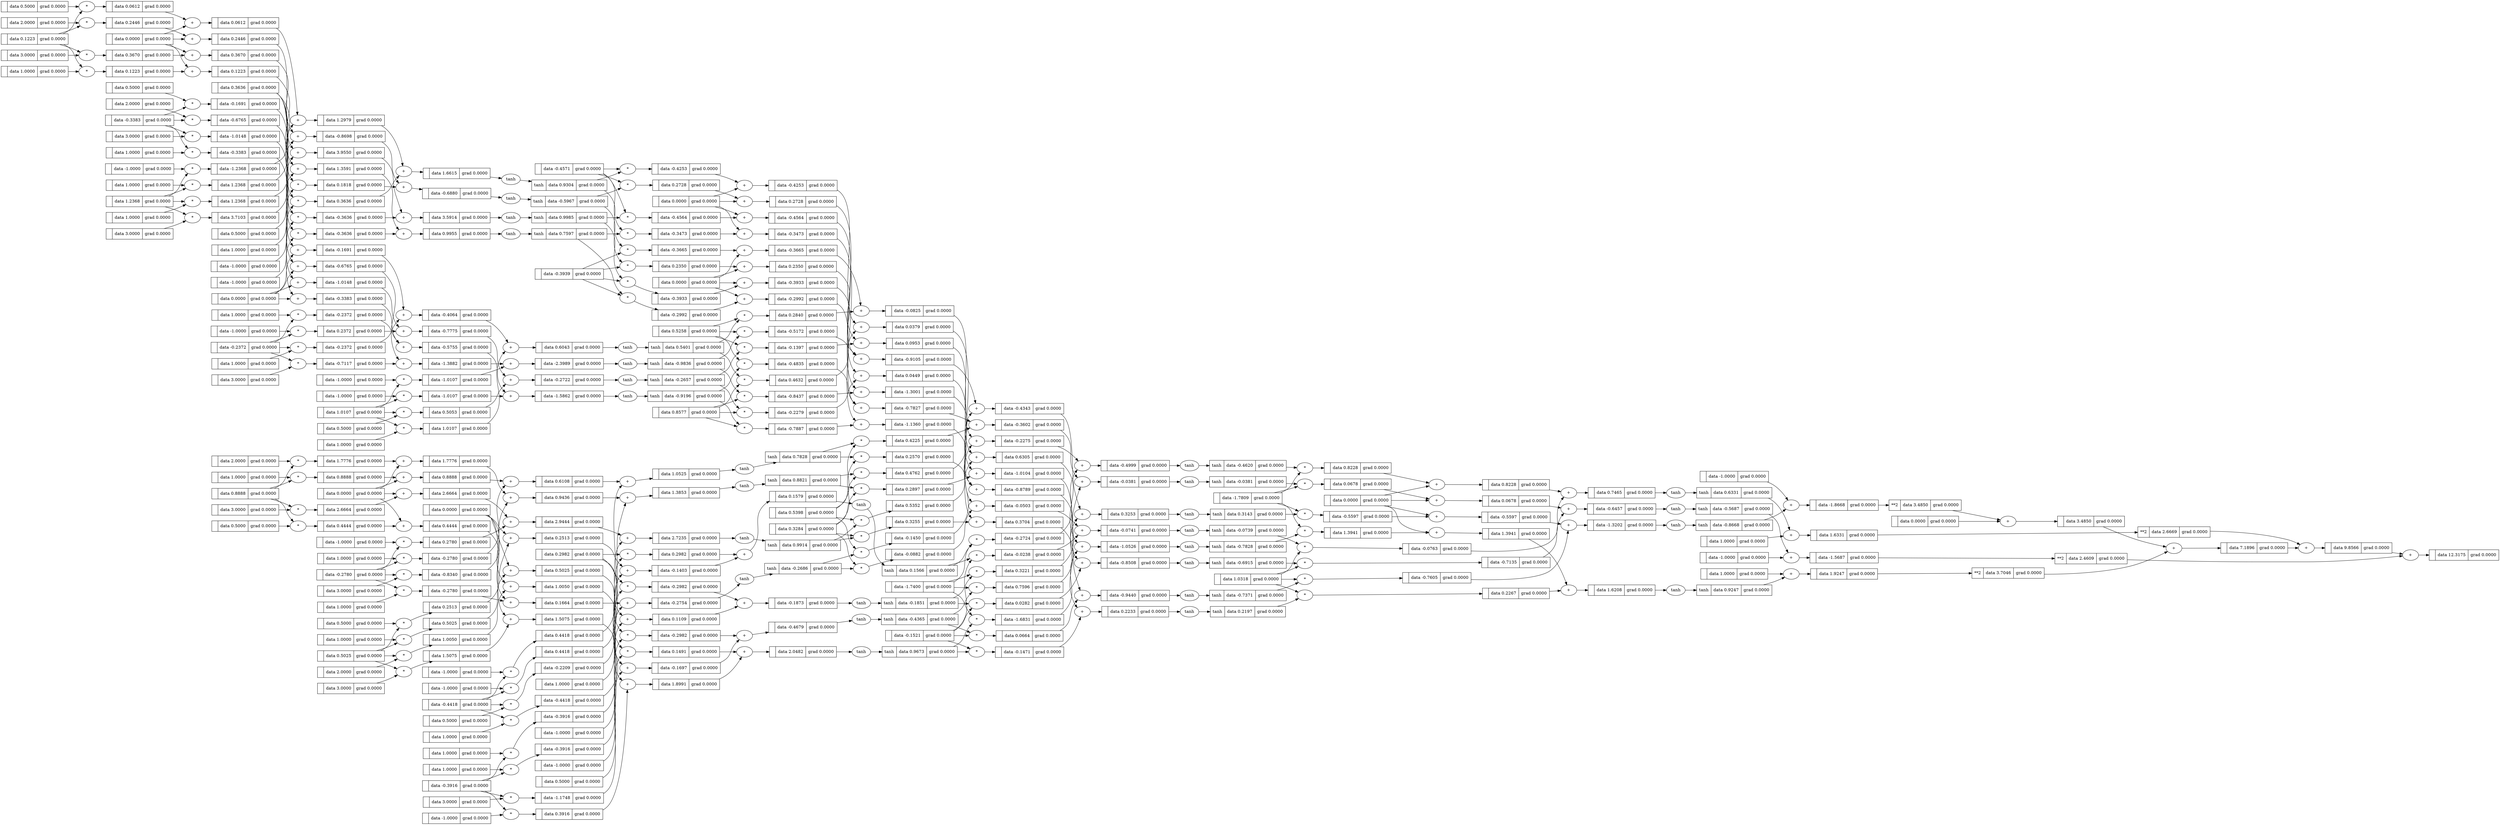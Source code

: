 digraph {
	graph [rankdir=LR]
	1348666007584 [label="{  | data -0.1397 | grad 0.0000 }" shape=record]
	"1348666007584*" [label="*"]
	"1348666007584*" -> 1348666007584
	1348665925664 [label="{  | data 1.0000 | grad 0.0000 }" shape=record]
	1348666032192 [label="{ tanh | data -0.5687 | grad 0.0000 }" shape=record]
	"1348666032192tanh" [label=tanh]
	"1348666032192tanh" -> 1348666032192
	1348665925712 [label="{  | data -0.2372 | grad 0.0000 }" shape=record]
	"1348665925712*" [label="*"]
	"1348665925712*" -> 1348665925712
	1348665917552 [label="{ tanh | data -0.2686 | grad 0.0000 }" shape=record]
	"1348665917552tanh" [label=tanh]
	"1348665917552tanh" -> 1348665917552
	1348665999520 [label="{  | data -1.0104 | grad 0.0000 }" shape=record]
	"1348665999520+" [label="+"]
	"1348665999520+" -> 1348665999520
	1348664680624 [label="{  | data -0.6765 | grad 0.0000 }" shape=record]
	"1348664680624+" [label="+"]
	"1348664680624+" -> 1348664680624
	1348666032288 [label="{  | data -1.0000 | grad 0.0000 }" shape=record]
	1348666032336 [label="{  | data -1.8668 | grad 0.0000 }" shape=record]
	"1348666032336+" [label="+"]
	"1348666032336+" -> 1348666032336
	1348666007776 [label="{  | data 0.0953 | grad 0.0000 }" shape=record]
	"1348666007776+" [label="+"]
	"1348666007776+" -> 1348666007776
	1348665925904 [label="{  | data -0.5755 | grad 0.0000 }" shape=record]
	"1348665925904+" [label="+"]
	"1348665925904+" -> 1348665925904
	1348664107328 [label="{  | data 0.0000 | grad 0.0000 }" shape=record]
	1348665999712 [label="{  | data 0.0664 | grad 0.0000 }" shape=record]
	"1348665999712*" [label="*"]
	"1348665999712*" -> 1348665999712
	1348666032528 [label="{ **2 | data 3.4850 | grad 0.0000 }" shape=record]
	1348664107424 [label="{  | data 0.5025 | grad 0.0000 }" shape=record]
	1348666007968 [label="{  | data 0.5352 | grad 0.0000 }" shape=record]
	"1348666007968*" [label="*"]
	"1348666007968*" -> 1348666007968
	1348665917888 [label="{  | data 0.2513 | grad 0.0000 }" shape=record]
	"1348665917888*" [label="*"]
	"1348665917888*" -> 1348665917888
	1348664680912 [label="{  | data 2.0000 | grad 0.0000 }" shape=record]
	1348664107472 [label="{  | data -0.3916 | grad 0.0000 }" shape=record]
	1348665917840 [label="{  | data 0.5000 | grad 0.0000 }" shape=record]
	1348665926144 [label="{  | data -1.0107 | grad 0.0000 }" shape=record]
	"1348665926144*" [label="*"]
	"1348665926144*" -> 1348665926144
	1348665926096 [label="{  | data -1.0000 | grad 0.0000 }" shape=record]
	1348665999904 [label="{  | data -0.9440 | grad 0.0000 }" shape=record]
	"1348665999904+" [label="+"]
	"1348665999904+" -> 1348665999904
	1348664107568 [label="{  | data 1.2368 | grad 0.0000 }" shape=record]
	1348666032720 [label="{  | data 0.0000 | grad 0.0000 }" shape=record]
	1348666008160 [label="{  | data 0.6305 | grad 0.0000 }" shape=record]
	"1348666008160+" [label="+"]
	"1348666008160+" -> 1348666008160
	1348666032768 [label="{  | data 3.4850 | grad 0.0000 }" shape=record]
	"1348666032768+" [label="+"]
	"1348666032768+" -> 1348666032768
	1348664681104 [label="{  | data 0.2446 | grad 0.0000 }" shape=record]
	"1348664681104*" [label="*"]
	"1348664681104*" -> 1348664681104
	1348666000000 [label="{ tanh | data -0.7371 | grad 0.0000 }" shape=record]
	"1348666000000tanh" [label=tanh]
	"1348666000000tanh" -> 1348666000000
	1348665918080 [label="{  | data 0.2513 | grad 0.0000 }" shape=record]
	"1348665918080+" [label="+"]
	"1348665918080+" -> 1348665918080
	1348665926336 [label="{  | data -1.5862 | grad 0.0000 }" shape=record]
	"1348665926336+" [label="+"]
	"1348665926336+" -> 1348665926336
	1348666008352 [label="{  | data -1.6831 | grad 0.0000 }" shape=record]
	"1348666008352*" [label="*"]
	"1348666008352*" -> 1348666008352
	1348665926432 [label="{ tanh | data -0.9196 | grad 0.0000 }" shape=record]
	"1348665926432tanh" [label=tanh]
	"1348665926432tanh" -> 1348665926432
	1348666032960 [label="{  | data 1.0000 | grad 0.0000 }" shape=record]
	1348665918272 [label="{  | data 1.0000 | grad 0.0000 }" shape=record]
	1348666033008 [label="{  | data 1.9247 | grad 0.0000 }" shape=record]
	"1348666033008+" [label="+"]
	"1348666033008+" -> 1348666033008
	1348665918320 [label="{  | data -0.3916 | grad 0.0000 }" shape=record]
	"1348665918320*" [label="*"]
	"1348665918320*" -> 1348665918320
	1348666000288 [label="{  | data -0.5597 | grad 0.0000 }" shape=record]
	"1348666000288*" [label="*"]
	"1348666000288*" -> 1348666000288
	1348666008544 [label="{  | data -1.0526 | grad 0.0000 }" shape=record]
	"1348666008544+" [label="+"]
	"1348666008544+" -> 1348666008544
	1348666033200 [label="{ **2 | data 3.7046 | grad 0.0000 }" shape=record]
	1348664108096 [label="{  | data 0.2982 | grad 0.0000 }" shape=record]
	1348666008640 [label="{ tanh | data -0.7828 | grad 0.0000 }" shape=record]
	"1348666008640tanh" [label=tanh]
	"1348666008640tanh" -> 1348666008640
	1348666000480 [label="{  | data -0.5597 | grad 0.0000 }" shape=record]
	"1348666000480+" [label="+"]
	"1348666000480+" -> 1348666000480
	1348665918512 [label="{  | data -0.1403 | grad 0.0000 }" shape=record]
	"1348665918512+" [label="+"]
	"1348665918512+" -> 1348665918512
	1348665926768 [label="{  | data 0.8888 | grad 0.0000 }" shape=record]
	"1348665926768*" [label="*"]
	"1348665926768*" -> 1348665926768
	1348665926720 [label="{  | data 1.0000 | grad 0.0000 }" shape=record]
	1348664108192 [label="{  | data 0.0000 | grad 0.0000 }" shape=record]
	1348666033392 [label="{  | data 7.1896 | grad 0.0000 }" shape=record]
	"1348666033392+" [label="+"]
	"1348666033392+" -> 1348666033392
	1348665918704 [label="{  | data 1.0000 | grad 0.0000 }" shape=record]
	1348666000672 [label="{  | data -0.7605 | grad 0.0000 }" shape=record]
	"1348666000672*" [label="*"]
	"1348666000672*" -> 1348666000672
	1348665918752 [label="{  | data 0.2982 | grad 0.0000 }" shape=record]
	"1348665918752*" [label="*"]
	"1348665918752*" -> 1348665918752
	1348665926960 [label="{  | data 0.8888 | grad 0.0000 }" shape=record]
	"1348665926960+" [label="+"]
	"1348665926960+" -> 1348665926960
	1348666008928 [label="{  | data 0.2728 | grad 0.0000 }" shape=record]
	"1348666008928*" [label="*"]
	"1348666008928*" -> 1348666008928
	1348666033584 [label="{  | data 1.0000 | grad 0.0000 }" shape=record]
	1348664681920 [label="{  | data -0.6765 | grad 0.0000 }" shape=record]
	"1348664681920*" [label="*"]
	"1348664681920*" -> 1348664681920
	1348666000864 [label="{  | data -1.3202 | grad 0.0000 }" shape=record]
	"1348666000864+" [label="+"]
	"1348666000864+" -> 1348666000864
	1348666033632 [label="{  | data 1.6331 | grad 0.0000 }" shape=record]
	"1348666033632+" [label="+"]
	"1348666033632+" -> 1348666033632
	1348665918944 [label="{  | data 0.1579 | grad 0.0000 }" shape=record]
	"1348665918944+" [label="+"]
	"1348665918944+" -> 1348665918944
	1348665927152 [label="{  | data 1.0000 | grad 0.0000 }" shape=record]
	1348666009120 [label="{  | data 0.2728 | grad 0.0000 }" shape=record]
	"1348666009120+" [label="+"]
	"1348666009120+" -> 1348666009120
	1348665933728 [label="{  | data -0.6457 | grad 0.0000 }" shape=record]
	"1348665933728+" [label="+"]
	"1348665933728+" -> 1348665933728
	1348666000960 [label="{ tanh | data -0.8668 | grad 0.0000 }" shape=record]
	"1348666000960tanh" [label=tanh]
	"1348666000960tanh" -> 1348666000960
	1348665919040 [label="{ tanh | data 0.1566 | grad 0.0000 }" shape=record]
	"1348665919040tanh" [label=tanh]
	"1348665919040tanh" -> 1348665919040
	1348665927200 [label="{  | data -0.2780 | grad 0.0000 }" shape=record]
	"1348665927200*" [label="*"]
	"1348665927200*" -> 1348665927200
	1348666033824 [label="{ **2 | data 2.6669 | grad 0.0000 }" shape=record]
	1348664682208 [label="{  | data -1.3882 | grad 0.0000 }" shape=record]
	"1348664682208+" [label="+"]
	"1348664682208+" -> 1348664682208
	1348666009312 [label="{  | data -0.2279 | grad 0.0000 }" shape=record]
	"1348666009312*" [label="*"]
	"1348666009312*" -> 1348666009312
	1348665927392 [label="{  | data 0.6108 | grad 0.0000 }" shape=record]
	"1348665927392+" [label="+"]
	"1348665927392+" -> 1348665927392
	1348664682256 [label="{  | data 2.0000 | grad 0.0000 }" shape=record]
	1348666034016 [label="{  | data 9.8566 | grad 0.0000 }" shape=record]
	"1348666034016+" [label="+"]
	"1348666034016+" -> 1348666034016
	1348666001248 [label="{  | data 3.0000 | grad 0.0000 }" shape=record]
	1348665919328 [label="{  | data -0.3665 | grad 0.0000 }" shape=record]
	"1348665919328*" [label="*"]
	"1348665919328*" -> 1348665919328
	1348666001296 [label="{  | data 0.3670 | grad 0.0000 }" shape=record]
	"1348666001296*" [label="*"]
	"1348666001296*" -> 1348666001296
	1348664682400 [label="{ tanh | data 0.9985 | grad 0.0000 }" shape=record]
	"1348664682400tanh" [label=tanh]
	"1348664682400tanh" -> 1348664682400
	1348666009504 [label="{  | data 0.0449 | grad 0.0000 }" shape=record]
	"1348666009504+" [label="+"]
	"1348666009504+" -> 1348666009504
	1348665927584 [label="{  | data -1.0000 | grad 0.0000 }" shape=record]
	1348665927632 [label="{  | data 0.4418 | grad 0.0000 }" shape=record]
	"1348665927632*" [label="*"]
	"1348665927632*" -> 1348665927632
	1348665919520 [label="{  | data -0.3665 | grad 0.0000 }" shape=record]
	"1348665919520+" [label="+"]
	"1348665919520+" -> 1348665919520
	1348666034208 [label="{  | data -1.0000 | grad 0.0000 }" shape=record]
	1348666001488 [label="{  | data 0.3670 | grad 0.0000 }" shape=record]
	"1348666001488+" [label="+"]
	"1348666001488+" -> 1348666001488
	1348664109152 [label="{  | data -0.3939 | grad 0.0000 }" shape=record]
	1348666009696 [label="{  | data 0.3255 | grad 0.0000 }" shape=record]
	"1348666009696*" [label="*"]
	"1348666009696*" -> 1348666009696
	1348666034256 [label="{  | data -1.5687 | grad 0.0000 }" shape=record]
	"1348666034256+" [label="+"]
	"1348666034256+" -> 1348666034256
	1348664109200 [label="{  | data 0.5258 | grad 0.0000 }" shape=record]
	1348664682640 [label="{  | data -1.0000 | grad 0.0000 }" shape=record]
	1348665927824 [label="{  | data 1.0525 | grad 0.0000 }" shape=record]
	"1348665927824+" [label="+"]
	"1348665927824+" -> 1348665927824
	1348664682688 [label="{  | data -1.0107 | grad 0.0000 }" shape=record]
	"1348664682688*" [label="*"]
	"1348664682688*" -> 1348664682688
	1348664109248 [label="{  | data 0.5398 | grad 0.0000 }" shape=record]
	1348665919712 [label="{  | data 0.2840 | grad 0.0000 }" shape=record]
	"1348665919712*" [label="*"]
	"1348665919712*" -> 1348665919712
	1348665927920 [label="{ tanh | data 0.7828 | grad 0.0000 }" shape=record]
	"1348665927920tanh" [label=tanh]
	"1348665927920tanh" -> 1348665927920
	1348666001680 [label="{  | data -1.0000 | grad 0.0000 }" shape=record]
	1348666009888 [label="{  | data 0.3704 | grad 0.0000 }" shape=record]
	"1348666009888+" [label="+"]
	"1348666009888+" -> 1348666009888
	1348666034448 [label="{ **2 | data 2.4609 | grad 0.0000 }" shape=record]
	1348666001728 [label="{  | data -1.2368 | grad 0.0000 }" shape=record]
	"1348666001728*" [label="*"]
	"1348666001728*" -> 1348666001728
	1348664109392 [label="{  | data -1.7809 | grad 0.0000 }" shape=record]
	1348664682880 [label="{  | data -2.3989 | grad 0.0000 }" shape=record]
	"1348664682880+" [label="+"]
	"1348664682880+" -> 1348664682880
	1348665919904 [label="{  | data -0.0825 | grad 0.0000 }" shape=record]
	"1348665919904+" [label="+"]
	"1348665919904+" -> 1348665919904
	1348664682928 [label="{ tanh | data -0.9836 | grad 0.0000 }" shape=record]
	"1348664682928tanh" [label=tanh]
	"1348664682928tanh" -> 1348664682928
	1348666034640 [label="{  | data 12.3175 | grad 0.0000 }" shape=record]
	"1348666034640+" [label="+"]
	"1348666034640+" -> 1348666034640
	1348666010080 [label="{  | data -0.1471 | grad 0.0000 }" shape=record]
	"1348666010080*" [label="*"]
	"1348666010080*" -> 1348666010080
	1348666001920 [label="{  | data -0.8698 | grad 0.0000 }" shape=record]
	"1348666001920+" [label="+"]
	"1348666001920+" -> 1348666001920
	1348665928208 [label="{  | data 1.0000 | grad 0.0000 }" shape=record]
	1348665928256 [label="{  | data 0.5025 | grad 0.0000 }" shape=record]
	"1348665928256*" [label="*"]
	"1348665928256*" -> 1348665928256
	1348665920096 [label="{  | data -0.1450 | grad 0.0000 }" shape=record]
	"1348665920096*" [label="*"]
	"1348665920096*" -> 1348665920096
	1348664109728 [label="{  | data -1.7400 | grad 0.0000 }" shape=record]
	1348666010272 [label="{  | data 0.2233 | grad 0.0000 }" shape=record]
	"1348666010272+" [label="+"]
	"1348666010272+" -> 1348666010272
	1348666002112 [label="{  | data 0.5000 | grad 0.0000 }" shape=record]
	1348664683216 [label="{  | data 2.0000 | grad 0.0000 }" shape=record]
	1348666002160 [label="{  | data 0.1818 | grad 0.0000 }" shape=record]
	"1348666002160*" [label="*"]
	"1348666002160*" -> 1348666002160
	1348664109824 [label="{  | data 0.0000 | grad 0.0000 }" shape=record]
	1348664683264 [label="{  | data 1.7776 | grad 0.0000 }" shape=record]
	"1348664683264*" [label="*"]
	"1348664683264*" -> 1348664683264
	1348666010368 [label="{ tanh | data 0.2197 | grad 0.0000 }" shape=record]
	"1348666010368tanh" [label=tanh]
	"1348666010368tanh" -> 1348666010368
	1348665920288 [label="{  | data -0.2275 | grad 0.0000 }" shape=record]
	"1348665920288+" [label="+"]
	"1348665920288+" -> 1348665920288
	1348665928448 [label="{  | data 0.5025 | grad 0.0000 }" shape=record]
	"1348665928448+" [label="+"]
	"1348665928448+" -> 1348665928448
	1348664109968 [label="{  | data -0.4571 | grad 0.0000 }" shape=record]
	1348666002352 [label="{  | data -0.6880 | grad 0.0000 }" shape=record]
	"1348666002352+" [label="+"]
	"1348666002352+" -> 1348666002352
	1348664683456 [label="{  | data 1.7776 | grad 0.0000 }" shape=record]
	"1348664683456+" [label="+"]
	"1348664683456+" -> 1348664683456
	1348665928640 [label="{  | data 1.0000 | grad 0.0000 }" shape=record]
	1348665920480 [label="{  | data -0.2724 | grad 0.0000 }" shape=record]
	"1348665920480*" [label="*"]
	"1348665920480*" -> 1348665920480
	1348665928688 [label="{  | data -0.3916 | grad 0.0000 }" shape=record]
	"1348665928688*" [label="*"]
	"1348665928688*" -> 1348665928688
	1348666002448 [label="{ tanh | data -0.5967 | grad 0.0000 }" shape=record]
	"1348666002448tanh" [label=tanh]
	"1348666002448tanh" -> 1348666002448
	1348666010656 [label="{  | data 1.3941 | grad 0.0000 }" shape=record]
	"1348666010656*" [label="*"]
	"1348666010656*" -> 1348666010656
	1348664683648 [label="{  | data 3.0000 | grad 0.0000 }" shape=record]
	1348665920672 [label="{  | data -0.4999 | grad 0.0000 }" shape=record]
	"1348665920672+" [label="+"]
	"1348665920672+" -> 1348665920672
	1348664683696 [label="{  | data -0.8340 | grad 0.0000 }" shape=record]
	"1348664683696*" [label="*"]
	"1348664683696*" -> 1348664683696
	1348665928880 [label="{  | data 0.1109 | grad 0.0000 }" shape=record]
	"1348665928880+" [label="+"]
	"1348665928880+" -> 1348665928880
	1348666010848 [label="{  | data 1.3941 | grad 0.0000 }" shape=record]
	"1348666010848+" [label="+"]
	"1348666010848+" -> 1348666010848
	1348665920768 [label="{ tanh | data -0.4620 | grad 0.0000 }" shape=record]
	"1348665920768tanh" [label=tanh]
	"1348665920768tanh" -> 1348665920768
	1348666002736 [label="{  | data 3.0000 | grad 0.0000 }" shape=record]
	1348666002784 [label="{  | data -1.0148 | grad 0.0000 }" shape=record]
	"1348666002784*" [label="*"]
	"1348666002784*" -> 1348666002784
	1348664683888 [label="{  | data 0.9436 | grad 0.0000 }" shape=record]
	"1348664683888+" [label="+"]
	"1348664683888+" -> 1348664683888
	1348665929072 [label="{  | data -1.0000 | grad 0.0000 }" shape=record]
	1348666011040 [label="{  | data 0.2267 | grad 0.0000 }" shape=record]
	"1348666011040*" [label="*"]
	"1348666011040*" -> 1348666011040
	1348665929120 [label="{  | data -0.2982 | grad 0.0000 }" shape=record]
	"1348665929120*" [label="*"]
	"1348665929120*" -> 1348665929120
	1348664110544 [label="{  | data 0.3636 | grad 0.0000 }" shape=record]
	1348666002976 [label="{  | data -1.0148 | grad 0.0000 }" shape=record]
	"1348666002976+" [label="+"]
	"1348666002976+" -> 1348666002976
	1348664684080 [label="{  | data -1.0000 | grad 0.0000 }" shape=record]
	1348665921056 [label="{  | data -0.4253 | grad 0.0000 }" shape=record]
	"1348665921056*" [label="*"]
	"1348665921056*" -> 1348665921056
	1348664684128 [label="{  | data 0.4418 | grad 0.0000 }" shape=record]
	"1348664684128*" [label="*"]
	"1348664684128*" -> 1348664684128
	1348666011232 [label="{  | data 1.6208 | grad 0.0000 }" shape=record]
	"1348666011232+" [label="+"]
	"1348666011232+" -> 1348666011232
	1348665929312 [label="{  | data -0.1873 | grad 0.0000 }" shape=record]
	"1348665929312+" [label="+"]
	"1348665929312+" -> 1348665929312
	1348664110736 [label="{  | data 0.0000 | grad 0.0000 }" shape=record]
	1348666011328 [label="{ tanh | data 0.9247 | grad 0.0000 }" shape=record]
	"1348666011328tanh" [label=tanh]
	"1348666011328tanh" -> 1348666011328
	1348665929408 [label="{ tanh | data -0.1851 | grad 0.0000 }" shape=record]
	"1348665929408tanh" [label=tanh]
	"1348665929408tanh" -> 1348665929408
	1348666003168 [label="{  | data -1.0000 | grad 0.0000 }" shape=record]
	1348665921248 [label="{  | data -0.4253 | grad 0.0000 }" shape=record]
	"1348665921248+" [label="+"]
	"1348665921248+" -> 1348665921248
	1348666003216 [label="{  | data 0.2372 | grad 0.0000 }" shape=record]
	"1348666003216*" [label="*"]
	"1348666003216*" -> 1348666003216
	1348664684320 [label="{  | data 1.3853 | grad 0.0000 }" shape=record]
	"1348664684320+" [label="+"]
	"1348664684320+" -> 1348664684320
	1348664684368 [label="{ tanh | data 0.8821 | grad 0.0000 }" shape=record]
	"1348664684368tanh" [label=tanh]
	"1348664684368tanh" -> 1348664684368
	1348665921440 [label="{  | data 0.4632 | grad 0.0000 }" shape=record]
	"1348665921440*" [label="*"]
	"1348665921440*" -> 1348665921440
	1348666003408 [label="{  | data -0.7775 | grad 0.0000 }" shape=record]
	"1348666003408+" [label="+"]
	"1348666003408+" -> 1348666003408
	1348664111072 [label="{  | data 1.0318 | grad 0.0000 }" shape=record]
	1348666011616 [label="{  | data 0.5000 | grad 0.0000 }" shape=record]
	1348665929696 [label="{  | data -0.2992 | grad 0.0000 }" shape=record]
	"1348665929696*" [label="*"]
	"1348665929696*" -> 1348665929696
	1348666011664 [label="{  | data 0.0612 | grad 0.0000 }" shape=record]
	"1348666011664*" [label="*"]
	"1348666011664*" -> 1348666011664
	1348665921632 [label="{  | data 0.0379 | grad 0.0000 }" shape=record]
	"1348665921632+" [label="+"]
	"1348665921632+" -> 1348665921632
	1348664684656 [label="{  | data 2.0000 | grad 0.0000 }" shape=record]
	1348666003600 [label="{  | data 0.5000 | grad 0.0000 }" shape=record]
	1348664684704 [label="{  | data 1.0050 | grad 0.0000 }" shape=record]
	"1348664684704*" [label="*"]
	"1348664684704*" -> 1348664684704
	1348665929888 [label="{  | data -0.2992 | grad 0.0000 }" shape=record]
	"1348665929888+" [label="+"]
	"1348665929888+" -> 1348665929888
	1348666003648 [label="{  | data 0.5053 | grad 0.0000 }" shape=record]
	"1348666003648*" [label="*"]
	"1348666003648*" -> 1348666003648
	1348666011856 [label="{  | data 0.0612 | grad 0.0000 }" shape=record]
	"1348666011856+" [label="+"]
	"1348666011856+" -> 1348666011856
	1348665921824 [label="{  | data -0.0882 | grad 0.0000 }" shape=record]
	"1348665921824*" [label="*"]
	"1348665921824*" -> 1348665921824
	1348664684896 [label="{  | data 1.0050 | grad 0.0000 }" shape=record]
	"1348664684896+" [label="+"]
	"1348664684896+" -> 1348664684896
	1348665930080 [label="{  | data -0.4835 | grad 0.0000 }" shape=record]
	"1348665930080*" [label="*"]
	"1348665930080*" -> 1348665930080
	1348666003840 [label="{  | data -0.2722 | grad 0.0000 }" shape=record]
	"1348666003840+" [label="+"]
	"1348666003840+" -> 1348666003840
	1348666012048 [label="{  | data 1.0000 | grad 0.0000 }" shape=record]
	1348666012096 [label="{  | data 1.2368 | grad 0.0000 }" shape=record]
	"1348666012096*" [label="*"]
	"1348666012096*" -> 1348666012096
	1348666003936 [label="{ tanh | data -0.2657 | grad 0.0000 }" shape=record]
	"1348666003936tanh" [label=tanh]
	"1348666003936tanh" -> 1348666003936
	1348665922016 [label="{  | data -0.0503 | grad 0.0000 }" shape=record]
	"1348665922016+" [label="+"]
	"1348665922016+" -> 1348665922016
	1348664685088 [label="{  | data 3.0000 | grad 0.0000 }" shape=record]
	1348665930272 [label="{  | data -0.7827 | grad 0.0000 }" shape=record]
	"1348665930272+" [label="+"]
	"1348665930272+" -> 1348665930272
	1348664685136 [label="{  | data -1.1748 | grad 0.0000 }" shape=record]
	"1348664685136*" [label="*"]
	"1348664685136*" -> 1348664685136
	1348666012288 [label="{  | data 1.2979 | grad 0.0000 }" shape=record]
	"1348666012288+" [label="+"]
	"1348666012288+" -> 1348666012288
	1348665922208 [label="{  | data -0.0238 | grad 0.0000 }" shape=record]
	"1348665922208*" [label="*"]
	"1348665922208*" -> 1348665922208
	1348665930464 [label="{  | data 0.4225 | grad 0.0000 }" shape=record]
	"1348665930464*" [label="*"]
	"1348665930464*" -> 1348665930464
	1348666004224 [label="{  | data 3.0000 | grad 0.0000 }" shape=record]
	1348664685328 [label="{  | data -0.1697 | grad 0.0000 }" shape=record]
	"1348664685328+" [label="+"]
	"1348664685328+" -> 1348664685328
	1348666004272 [label="{  | data 2.6664 | grad 0.0000 }" shape=record]
	"1348666004272*" [label="*"]
	"1348666004272*" -> 1348666004272
	1348666012480 [label="{  | data 1.0000 | grad 0.0000 }" shape=record]
	1348665922400 [label="{  | data -0.0741 | grad 0.0000 }" shape=record]
	"1348665922400+" [label="+"]
	"1348665922400+" -> 1348665922400
	1348666012528 [label="{  | data 0.3636 | grad 0.0000 }" shape=record]
	"1348666012528*" [label="*"]
	"1348666012528*" -> 1348666012528
	1348665930656 [label="{  | data -0.3602 | grad 0.0000 }" shape=record]
	"1348665930656+" [label="+"]
	"1348665930656+" -> 1348665930656
	1348665922496 [label="{ tanh | data -0.0739 | grad 0.0000 }" shape=record]
	"1348665922496tanh" [label=tanh]
	"1348665922496tanh" -> 1348665922496
	1348664685520 [label="{  | data -1.0000 | grad 0.0000 }" shape=record]
	1348666004464 [label="{  | data 2.6664 | grad 0.0000 }" shape=record]
	"1348666004464+" [label="+"]
	"1348666004464+" -> 1348666004464
	1348664685568 [label="{  | data -0.2982 | grad 0.0000 }" shape=record]
	"1348664685568*" [label="*"]
	"1348664685568*" -> 1348664685568
	1348666012720 [label="{  | data 1.6615 | grad 0.0000 }" shape=record]
	"1348666012720+" [label="+"]
	"1348666012720+" -> 1348666012720
	1348665930848 [label="{  | data 0.3221 | grad 0.0000 }" shape=record]
	"1348665930848*" [label="*"]
	"1348665930848*" -> 1348665930848
	1348666012816 [label="{ tanh | data 0.9304 | grad 0.0000 }" shape=record]
	"1348666012816tanh" [label=tanh]
	"1348666012816tanh" -> 1348666012816
	1348666004656 [label="{  | data -1.0000 | grad 0.0000 }" shape=record]
	1348664685760 [label="{  | data -0.4679 | grad 0.0000 }" shape=record]
	"1348664685760+" [label="+"]
	"1348664685760+" -> 1348664685760
	1348666004704 [label="{  | data 0.2780 | grad 0.0000 }" shape=record]
	"1348666004704*" [label="*"]
	"1348666004704*" -> 1348666004704
	1348664685808 [label="{ tanh | data -0.4365 | grad 0.0000 }" shape=record]
	"1348664685808tanh" [label=tanh]
	"1348664685808tanh" -> 1348664685808
	1348664112368 [label="{  | data 0.3284 | grad 0.0000 }" shape=record]
	1348665922784 [label="{  | data 0.8228 | grad 0.0000 }" shape=record]
	"1348665922784*" [label="*"]
	"1348665922784*" -> 1348665922784
	1348664112416 [label="{  | data 0.0000 | grad 0.0000 }" shape=record]
	1348665931040 [label="{  | data -0.0381 | grad 0.0000 }" shape=record]
	"1348665931040+" [label="+"]
	"1348665931040+" -> 1348665931040
	1348664112464 [label="{  | data 0.8577 | grad 0.0000 }" shape=record]
	1348664112512 [label="{  | data -0.1521 | grad 0.0000 }" shape=record]
	1348665931136 [label="{ tanh | data -0.0381 | grad 0.0000 }" shape=record]
	"1348665931136tanh" [label=tanh]
	"1348665931136tanh" -> 1348665931136
	1348666004896 [label="{  | data 2.9444 | grad 0.0000 }" shape=record]
	"1348666004896+" [label="+"]
	"1348666004896+" -> 1348666004896
	1348665922976 [label="{  | data 0.8228 | grad 0.0000 }" shape=record]
	"1348665922976+" [label="+"]
	"1348665922976+" -> 1348665922976
	1348666013104 [label="{  | data 0.5000 | grad 0.0000 }" shape=record]
	1348666013152 [label="{  | data -0.1691 | grad 0.0000 }" shape=record]
	"1348666013152*" [label="*"]
	"1348666013152*" -> 1348666013152
	1348664686096 [label="{  | data -0.3933 | grad 0.0000 }" shape=record]
	"1348664686096*" [label="*"]
	"1348664686096*" -> 1348664686096
	1348666005088 [label="{  | data 0.5000 | grad 0.0000 }" shape=record]
	1348665923168 [label="{  | data -0.0763 | grad 0.0000 }" shape=record]
	"1348665923168*" [label="*"]
	"1348665923168*" -> 1348665923168
	1348666005136 [label="{  | data -0.2209 | grad 0.0000 }" shape=record]
	"1348666005136*" [label="*"]
	"1348666005136*" -> 1348666005136
	1348666013344 [label="{  | data -0.1691 | grad 0.0000 }" shape=record]
	"1348666013344+" [label="+"]
	"1348666013344+" -> 1348666013344
	1348665931424 [label="{  | data -0.3473 | grad 0.0000 }" shape=record]
	"1348665931424*" [label="*"]
	"1348665931424*" -> 1348665931424
	1348664686288 [label="{  | data -0.3933 | grad 0.0000 }" shape=record]
	"1348664686288+" [label="+"]
	"1348664686288+" -> 1348664686288
	1348664112848 [label="{  | data -0.2780 | grad 0.0000 }" shape=record]
	1348664112896 [label="{  | data 0.8888 | grad 0.0000 }" shape=record]
	1348665923360 [label="{  | data 0.7465 | grad 0.0000 }" shape=record]
	"1348665923360+" [label="+"]
	"1348665923360+" -> 1348665923360
	1348666005328 [label="{  | data 2.7235 | grad 0.0000 }" shape=record]
	"1348666005328+" [label="+"]
	"1348666005328+" -> 1348666005328
	1348664112992 [label="{  | data 0.0000 | grad 0.0000 }" shape=record]
	1348666013536 [label="{  | data 1.0000 | grad 0.0000 }" shape=record]
	1348665923456 [label="{ tanh | data 0.6331 | grad 0.0000 }" shape=record]
	"1348665923456tanh" [label=tanh]
	"1348665923456tanh" -> 1348665923456
	1348664686480 [label="{  | data -0.5172 | grad 0.0000 }" shape=record]
	"1348664686480*" [label="*"]
	"1348664686480*" -> 1348664686480
	1348666013584 [label="{  | data -0.2372 | grad 0.0000 }" shape=record]
	"1348666013584*" [label="*"]
	"1348666013584*" -> 1348666013584
	1348666005424 [label="{ tanh | data 0.9914 | grad 0.0000 }" shape=record]
	"1348666005424tanh" [label=tanh]
	"1348666005424tanh" -> 1348666005424
	1348665931616 [label="{  | data -0.3473 | grad 0.0000 }" shape=record]
	"1348665931616+" [label="+"]
	"1348665931616+" -> 1348665931616
	1348664113136 [label="{  | data -0.3383 | grad 0.0000 }" shape=record]
	1348664113184 [label="{  | data 0.0000 | grad 0.0000 }" shape=record]
	1348665931808 [label="{  | data -0.7887 | grad 0.0000 }" shape=record]
	"1348665931808*" [label="*"]
	"1348665931808*" -> 1348665931808
	1348664686672 [label="{  | data -0.9105 | grad 0.0000 }" shape=record]
	"1348664686672+" [label="+"]
	"1348664686672+" -> 1348664686672
	1348664113232 [label="{  | data 1.0107 | grad 0.0000 }" shape=record]
	1348666013776 [label="{  | data -0.4064 | grad 0.0000 }" shape=record]
	"1348666013776+" [label="+"]
	"1348666013776+" -> 1348666013776
	1348665923744 [label="{  | data 1.0000 | grad 0.0000 }" shape=record]
	1348664113328 [label="{  | data -0.2372 | grad 0.0000 }" shape=record]
	1348666005712 [label="{  | data 3.0000 | grad 0.0000 }" shape=record]
	1348665923792 [label="{  | data 0.1223 | grad 0.0000 }" shape=record]
	"1348665923792*" [label="*"]
	"1348665923792*" -> 1348665923792
	1348665932000 [label="{  | data -1.1360 | grad 0.0000 }" shape=record]
	"1348665932000+" [label="+"]
	"1348665932000+" -> 1348665932000
	1348666005760 [label="{  | data 1.5075 | grad 0.0000 }" shape=record]
	"1348666005760*" [label="*"]
	"1348666005760*" -> 1348666005760
	1348664686864 [label="{  | data 0.4762 | grad 0.0000 }" shape=record]
	"1348664686864*" [label="*"]
	"1348664686864*" -> 1348664686864
	1348666013968 [label="{  | data 1.0000 | grad 0.0000 }" shape=record]
	1348666014016 [label="{  | data 1.0107 | grad 0.0000 }" shape=record]
	"1348666014016*" [label="*"]
	"1348666014016*" -> 1348666014016
	1348664678800 [label="{  | data 3.5914 | grad 0.0000 }" shape=record]
	"1348664678800+" [label="+"]
	"1348664678800+" -> 1348664678800
	1348665923984 [label="{  | data 0.1223 | grad 0.0000 }" shape=record]
	"1348665923984+" [label="+"]
	"1348665923984+" -> 1348665923984
	1348665932192 [label="{  | data 0.2570 | grad 0.0000 }" shape=record]
	"1348665932192*" [label="*"]
	"1348665932192*" -> 1348665932192
	1348666005952 [label="{  | data 1.5075 | grad 0.0000 }" shape=record]
	"1348666005952+" [label="+"]
	"1348666005952+" -> 1348666005952
	1348664687056 [label="{  | data -0.4343 | grad 0.0000 }" shape=record]
	"1348664687056+" [label="+"]
	"1348664687056+" -> 1348664687056
	1348666014208 [label="{  | data 0.6043 | grad 0.0000 }" shape=record]
	"1348666014208+" [label="+"]
	"1348666014208+" -> 1348666014208
	1348665924176 [label="{  | data 1.0000 | grad 0.0000 }" shape=record]
	1348666014304 [label="{ tanh | data 0.5401 | grad 0.0000 }" shape=record]
	"1348666014304tanh" [label=tanh]
	"1348666014304tanh" -> 1348666014304
	1348665932384 [label="{  | data -0.8789 | grad 0.0000 }" shape=record]
	"1348665932384+" [label="+"]
	"1348665932384+" -> 1348665932384
	1348664679040 [label="{  | data -0.3636 | grad 0.0000 }" shape=record]
	"1348664679040*" [label="*"]
	"1348664679040*" -> 1348664679040
	1348664113808 [label="{  | data 0.1223 | grad 0.0000 }" shape=record]
	1348664687248 [label="{  | data 0.7596 | grad 0.0000 }" shape=record]
	"1348664687248*" [label="*"]
	"1348664687248*" -> 1348664687248
	1348664679088 [label="{  | data -1.0000 | grad 0.0000 }" shape=record]
	1348666006192 [label="{  | data 0.3916 | grad 0.0000 }" shape=record]
	"1348666006192*" [label="*"]
	"1348666006192*" -> 1348666006192
	1348666006144 [label="{  | data -1.0000 | grad 0.0000 }" shape=record]
	1348665924224 [label="{  | data 1.2368 | grad 0.0000 }" shape=record]
	"1348665924224*" [label="*"]
	"1348665924224*" -> 1348665924224
	1348665932576 [label="{  | data 0.0282 | grad 0.0000 }" shape=record]
	"1348665932576*" [label="*"]
	"1348665932576*" -> 1348665932576
	1348665924416 [label="{  | data 1.3591 | grad 0.0000 }" shape=record]
	"1348665924416+" [label="+"]
	"1348665924416+" -> 1348665924416
	1348664687440 [label="{  | data 0.3253 | grad 0.0000 }" shape=record]
	"1348664687440+" [label="+"]
	"1348664687440+" -> 1348664687440
	1348666006384 [label="{  | data 1.8991 | grad 0.0000 }" shape=record]
	"1348666006384+" [label="+"]
	"1348666006384+" -> 1348666006384
	1348664687488 [label="{ tanh | data 0.3143 | grad 0.0000 }" shape=record]
	"1348664687488tanh" [label=tanh]
	"1348664687488tanh" -> 1348664687488
	1348666014592 [label="{  | data 0.5000 | grad 0.0000 }" shape=record]
	1348666014640 [label="{  | data 0.4444 | grad 0.0000 }" shape=record]
	"1348666014640*" [label="*"]
	"1348666014640*" -> 1348666014640
	1348665932768 [label="{  | data -0.8508 | grad 0.0000 }" shape=record]
	"1348665932768+" [label="+"]
	"1348665932768+" -> 1348665932768
	1348665924608 [label="{  | data -1.0000 | grad 0.0000 }" shape=record]
	1348666006576 [label="{  | data 0.5000 | grad 0.0000 }" shape=record]
	1348665924656 [label="{  | data -0.3636 | grad 0.0000 }" shape=record]
	"1348665924656*" [label="*"]
	"1348665924656*" -> 1348665924656
	1348665932864 [label="{ tanh | data -0.6915 | grad 0.0000 }" shape=record]
	"1348665932864tanh" [label=tanh]
	"1348665932864tanh" -> 1348665932864
	1348666006624 [label="{  | data 0.1491 | grad 0.0000 }" shape=record]
	"1348666006624*" [label="*"]
	"1348666006624*" -> 1348666006624
	1348666014832 [label="{  | data 0.4444 | grad 0.0000 }" shape=record]
	"1348666014832+" [label="+"]
	"1348666014832+" -> 1348666014832
	1348664679568 [label="{  | data -0.7117 | grad 0.0000 }" shape=record]
	"1348664679568*" [label="*"]
	"1348664679568*" -> 1348664679568
	1348664687776 [label="{  | data -0.4564 | grad 0.0000 }" shape=record]
	"1348664687776*" [label="*"]
	"1348664687776*" -> 1348664687776
	1348665924848 [label="{  | data 0.9955 | grad 0.0000 }" shape=record]
	"1348665924848+" [label="+"]
	"1348665924848+" -> 1348665924848
	1348666006816 [label="{  | data 2.0482 | grad 0.0000 }" shape=record]
	"1348666006816+" [label="+"]
	"1348666006816+" -> 1348666006816
	1348666015024 [label="{  | data 1.0000 | grad 0.0000 }" shape=record]
	1348665924944 [label="{ tanh | data 0.7597 | grad 0.0000 }" shape=record]
	"1348665924944tanh" [label=tanh]
	"1348665924944tanh" -> 1348665924944
	1348664687968 [label="{  | data -0.4564 | grad 0.0000 }" shape=record]
	"1348664687968+" [label="+"]
	"1348664687968+" -> 1348664687968
	1348666015072 [label="{  | data -0.2780 | grad 0.0000 }" shape=record]
	"1348666015072*" [label="*"]
	"1348666015072*" -> 1348666015072
	1348664679808 [label="{  | data 3.9550 | grad 0.0000 }" shape=record]
	"1348664679808+" [label="+"]
	"1348664679808+" -> 1348664679808
	1348666006912 [label="{ tanh | data 0.9673 | grad 0.0000 }" shape=record]
	"1348666006912tanh" [label=tanh]
	"1348666006912tanh" -> 1348666006912
	1348665933152 [label="{  | data 0.0678 | grad 0.0000 }" shape=record]
	"1348665933152*" [label="*"]
	"1348665933152*" -> 1348665933152
	1348664688160 [label="{  | data -0.8437 | grad 0.0000 }" shape=record]
	"1348664688160*" [label="*"]
	"1348664688160*" -> 1348664688160
	1348666015264 [label="{  | data 0.1664 | grad 0.0000 }" shape=record]
	"1348666015264+" [label="+"]
	"1348666015264+" -> 1348666015264
	1348664680000 [label="{  | data 3.7103 | grad 0.0000 }" shape=record]
	"1348664680000*" [label="*"]
	"1348664680000*" -> 1348664680000
	1348665933344 [label="{  | data 0.0678 | grad 0.0000 }" shape=record]
	"1348665933344+" [label="+"]
	"1348665933344+" -> 1348665933344
	1348664680048 [label="{  | data 3.0000 | grad 0.0000 }" shape=record]
	1348664106608 [label="{  | data -0.4418 | grad 0.0000 }" shape=record]
	1348665925232 [label="{  | data 1.0000 | grad 0.0000 }" shape=record]
	1348666007200 [label="{  | data 0.2350 | grad 0.0000 }" shape=record]
	"1348666007200*" [label="*"]
	"1348666007200*" -> 1348666007200
	1348665925280 [label="{  | data -0.3383 | grad 0.0000 }" shape=record]
	"1348665925280*" [label="*"]
	"1348665925280*" -> 1348665925280
	1348664688352 [label="{  | data -1.3001 | grad 0.0000 }" shape=record]
	"1348664688352+" [label="+"]
	"1348664688352+" -> 1348664688352
	1348666015456 [label="{  | data 1.0000 | grad 0.0000 }" shape=record]
	1348665933536 [label="{  | data -0.7135 | grad 0.0000 }" shape=record]
	"1348665933536*" [label="*"]
	"1348665933536*" -> 1348665933536
	1348666015504 [label="{  | data -0.4418 | grad 0.0000 }" shape=record]
	"1348666015504*" [label="*"]
	"1348666015504*" -> 1348666015504
	1348664680240 [label="{  | data 0.2446 | grad 0.0000 }" shape=record]
	"1348664680240+" [label="+"]
	"1348664680240+" -> 1348664680240
	1348666007392 [label="{  | data 0.2350 | grad 0.0000 }" shape=record]
	"1348666007392+" [label="+"]
	"1348666007392+" -> 1348666007392
	1348665925472 [label="{  | data -0.3383 | grad 0.0000 }" shape=record]
	"1348665925472+" [label="+"]
	"1348665925472+" -> 1348665925472
	1348664688544 [label="{  | data 0.2897 | grad 0.0000 }" shape=record]
	"1348664688544*" [label="*"]
	"1348664688544*" -> 1348664688544
	1348664680384 [label="{  | data 3.0000 | grad 0.0000 }" shape=record]
	1348666015696 [label="{  | data -0.2754 | grad 0.0000 }" shape=record]
	"1348666015696+" [label="+"]
	"1348666015696+" -> 1348666015696
	1348664682688 -> "1348664682880+"
	1348664109824 -> "1348665919520+"
	1348665918512 -> "1348665918944+"
	1348664679040 -> "1348664678800+"
	1348664683216 -> "1348664683264*"
	1348666002448 -> "1348666008928*"
	1348665924944 -> "1348665929696*"
	1348664112896 -> "1348665926768*"
	1348666002112 -> "1348666002160*"
	1348664112464 -> "1348666009312*"
	1348664111072 -> "1348665933536*"
	1348665925664 -> "1348665925712*"
	1348664684704 -> "1348664684896+"
	1348664108096 -> "1348666006624*"
	1348666032528 -> "1348666032768+"
	1348665924416 -> "1348665924848+"
	1348665931616 -> "1348665932000+"
	1348666002448 -> "1348666007200*"
	1348666003168 -> "1348666003216*"
	1348664685760 -> "1348664685808tanh"
	1348665918272 -> "1348665918320*"
	1348666001920 -> "1348666002352+"
	1348666009120 -> "1348666009504+"
	1348665925472 -> "1348665925904+"
	1348664679088 -> "1348664679040*"
	1348666004656 -> "1348666004704*"
	1348665929312 -> "1348665929408tanh"
	1348665924176 -> "1348665924224*"
	1348664113232 -> "1348664682688*"
	1348664113136 -> "1348666002784*"
	1348664113328 -> "1348664679568*"
	1348664109968 -> "1348666008928*"
	1348665919904 -> "1348665920288+"
	1348666004224 -> "1348666004272*"
	1348666033008 -> 1348666033200
	1348664112464 -> "1348665931808*"
	1348664108096 -> "1348665929120*"
	1348665920768 -> "1348665922784*"
	1348666002976 -> "1348666003408+"
	1348666005712 -> "1348666005760*"
	1348664682400 -> "1348664686096*"
	1348664113136 -> "1348664681920*"
	1348664106608 -> "1348666005136*"
	1348664112368 -> "1348665921824*"
	1348666033392 -> "1348666034016+"
	1348666007776 -> "1348666008160+"
	1348664682928 -> "1348664686480*"
	1348666004464 -> "1348666004896+"
	1348665930080 -> "1348665930272+"
	1348665923984 -> "1348665924416+"
	1348666033632 -> 1348666033824
	1348665926720 -> "1348665926768*"
	1348664112992 -> "1348666013344+"
	1348664109968 -> "1348665931424*"
	1348666012720 -> "1348666012816tanh"
	1348666011616 -> "1348666011664*"
	1348664684368 -> "1348664686864*"
	1348666007584 -> "1348666007776+"
	1348665922976 -> "1348665923360+"
	1348665927824 -> "1348665927920tanh"
	1348664112992 -> "1348664680624+"
	1348664109152 -> "1348665919328*"
	1348664688544 -> "1348665999520+"
	1348666014208 -> "1348666014304tanh"
	1348665919328 -> "1348665919520+"
	1348664106608 -> "1348665927632*"
	1348666032288 -> "1348666032336+"
	1348665926432 -> "1348665930080*"
	1348666000480 -> "1348666000864+"
	1348665918080 -> "1348665918512+"
	1348665932192 -> "1348665932384+"
	1348665933152 -> "1348665933344+"
	1348664107472 -> "1348665918320*"
	1348665921632 -> "1348665922016+"
	1348666006816 -> "1348666006912tanh"
	1348666003936 -> "1348666007584*"
	1348666014016 -> "1348666014208+"
	1348665925232 -> "1348665925280*"
	1348665920096 -> "1348665920288+"
	1348666010656 -> "1348666010848+"
	1348666015504 -> "1348666015696+"
	1348665921440 -> "1348665921632+"
	1348665930848 -> "1348665931040+"
	1348666002736 -> "1348666002784*"
	1348666015072 -> "1348666015264+"
	1348664684080 -> "1348664684128*"
	1348664681104 -> "1348664680240+"
	1348664112992 -> "1348666002976+"
	1348664685568 -> "1348664685760+"
	1348664686672 -> "1348664687056+"
	1348665917552 -> "1348665921824*"
	1348666009888 -> "1348666010272+"
	1348664685136 -> "1348664685328+"
	1348664686096 -> "1348664686288+"
	1348666008352 -> "1348666008544+"
	1348665920672 -> "1348665920768tanh"
	1348664680240 -> "1348664679808+"
	1348664110736 -> "1348666000480+"
	1348664683888 -> "1348664684320+"
	1348664683264 -> "1348664683456+"
	1348664112512 -> "1348665999712*"
	1348664109728 -> "1348666008352*"
	1348664680048 -> "1348664680000*"
	1348664684320 -> "1348664684368tanh"
	1348666006576 -> "1348666006624*"
	1348664107424 -> "1348666005760*"
	1348664110736 -> "1348665922976+"
	1348665927584 -> "1348665927632*"
	1348664107472 -> "1348664685136*"
	1348664112512 -> "1348665922208*"
	1348664109728 -> "1348665930848*"
	1348665929072 -> "1348665929120*"
	1348666006384 -> "1348666006816+"
	1348665925904 -> "1348665926336+"
	1348666005088 -> "1348666005136*"
	1348666000960 -> "1348666032336+"
	1348664107568 -> "1348664680000*"
	1348665999712 -> "1348665999904+"
	1348664107424 -> "1348665928256*"
	1348665927392 -> "1348665927824+"
	1348664113808 -> "1348666011664*"
	1348664109248 -> "1348666007968*"
	1348665928880 -> "1348665929312+"
	1348665919040 -> "1348665922208*"
	1348664107328 -> "1348666014832+"
	1348664687248 -> "1348664687440+"
	1348666004896 -> "1348666005328+"
	1348665922208 -> "1348665922400+"
	1348665926096 -> "1348665926144*"
	1348665928448 -> "1348665928880+"
	1348665917888 -> "1348665918080+"
	1348664684368 -> "1348664688544*"
	1348664112368 -> "1348664688544*"
	1348664687776 -> "1348664687968+"
	1348666012480 -> "1348666012528*"
	1348664110544 -> "1348666002160*"
	1348666012048 -> "1348666012096*"
	1348666003600 -> "1348666003648*"
	1348664108192 -> "1348666005952+"
	1348666005952 -> "1348666006384+"
	1348665927152 -> "1348665927200*"
	1348666032192 -> "1348666034256+"
	1348666008640 -> "1348666010656*"
	1348666013536 -> "1348666013584*"
	1348665933728 -> "1348666032192tanh"
	1348665923792 -> "1348665923984+"
	1348665928640 -> "1348665928688*"
	1348664109728 -> "1348664687248*"
	1348666013104 -> "1348666013152*"
	1348666012288 -> "1348666012720+"
	1348664111072 -> "1348666000672*"
	1348665928208 -> "1348665928256*"
	1348665925280 -> "1348665925472+"
	1348666011856 -> "1348666012288+"
	1348666003408 -> "1348666003840+"
	1348666001296 -> "1348666001488+"
	1348666032720 -> "1348666032768+"
	1348666014592 -> "1348666014640*"
	1348665930272 -> "1348665930656+"
	1348665926960 -> "1348665927392+"
	1348666006144 -> "1348666006192*"
	1348664110544 -> "1348665924656*"
	1348664113328 -> "1348666013584*"
	1348665929696 -> "1348665929888+"
	1348666013344 -> "1348666013776+"
	1348664108192 -> "1348665928448+"
	1348666034208 -> "1348666034256+"
	1348664107328 -> "1348666004464+"
	1348666007200 -> "1348666007392+"
	1348664684656 -> "1348664684704*"
	1348665919520 -> "1348665919904+"
	1348664113184 -> "1348666011856+"
	1348664111072 -> "1348665923168*"
	1348664113136 -> "1348665925280*"
	1348664107328 -> "1348664683456+"
	1348665933344 -> "1348665933728+"
	1348666009504 -> "1348666009888+"
	1348665931808 -> "1348665932000+"
	1348666010848 -> "1348666011232+"
	1348666032960 -> "1348666033008+"
	1348664678800 -> "1348664682400tanh"
	1348664109248 -> "1348664686864*"
	1348664682640 -> "1348664682688*"
	1348664112848 -> "1348666015072*"
	1348666009312 -> "1348666009504+"
	1348664112464 -> "1348665921440*"
	1348664108096 -> "1348665918752*"
	1348665921056 -> "1348665921248+"
	1348664112416 -> "1348666009120+"
	1348664683696 -> "1348664683888+"
	1348664112416 -> "1348664687968+"
	1348666007968 -> "1348666008160+"
	1348666008544 -> "1348666008640tanh"
	1348664110544 -> "1348664679040*"
	1348665932384 -> "1348665932768+"
	1348664686288 -> "1348664686672+"
	1348665924848 -> "1348665924944tanh"
	1348664109968 -> "1348665921056*"
	1348665920288 -> "1348665920672+"
	1348664107568 -> "1348666012096*"
	1348664113232 -> "1348666014016*"
	1348665923168 -> "1348665923360+"
	1348666002352 -> "1348666002448tanh"
	1348665931040 -> "1348665931136tanh"
	1348665924656 -> "1348665924848+"
	1348666014304 -> "1348665921440*"
	1348666000672 -> "1348666000864+"
	1348665917552 -> "1348665920096*"
	1348666013968 -> "1348666014016*"
	1348666005424 -> "1348666009696*"
	1348664109824 -> "1348666007392+"
	1348664112992 -> "1348665925472+"
	1348666002160 -> "1348666002352+"
	1348666015456 -> "1348666015504*"
	1348665925712 -> "1348665925904+"
	1348664112848 -> "1348664683696*"
	1348665923360 -> "1348665923456tanh"
	1348664112896 -> "1348666014640*"
	1348666003648 -> "1348666003840+"
	1348665927200 -> "1348665927392+"
	1348666013776 -> "1348666014208+"
	1348665918752 -> "1348665918944+"
	1348665999904 -> "1348666000000tanh"
	1348666003216 -> "1348666003408+"
	1348666000864 -> "1348666000960tanh"
	1348665918320 -> "1348665918512+"
	1348664685520 -> "1348664685568*"
	1348666015264 -> "1348666015696+"
	1348666004704 -> "1348666004896+"
	1348664109824 -> "1348665929888+"
	1348665928256 -> "1348665928448+"
	1348664108096 -> "1348664685568*"
	1348664107568 -> "1348666001728*"
	1348664686864 -> "1348664687056+"
	1348666006912 -> "1348666010080*"
	1348666033584 -> "1348666033632+"
	1348666010080 -> "1348666010272+"
	1348665922400 -> "1348665922496tanh"
	1348665924224 -> "1348665924416+"
	1348664682400 -> "1348664687776*"
	1348666005760 -> "1348666005952+"
	1348664685328 -> "1348664685760+"
	1348664113808 -> "1348664681104*"
	1348664682928 -> "1348664688160*"
	1348664687968 -> "1348664688352+"
	1348664112368 -> "1348666009696*"
	1348666001728 -> "1348666001920+"
	1348666015024 -> "1348666015072*"
	1348664687488 -> "1348666000288*"
	1348664113184 -> "1348664680240+"
	1348665929408 -> "1348665932576*"
	1348665922496 -> "1348665923168*"
	1348666011664 -> "1348666011856+"
	1348664680624 -> "1348664682208+"
	1348664112896 -> "1348666004272*"
	1348664109200 -> "1348666007584*"
	1348665931136 -> "1348665933152*"
	1348665926768 -> "1348665926960+"
	1348666002784 -> "1348666002976+"
	1348665919040 -> "1348665920480*"
	1348664685088 -> "1348664685136*"
	1348664112896 -> "1348664683264*"
	1348664685808 -> "1348665999712*"
	1348666014832 -> "1348666015264+"
	1348664109152 -> "1348666007200*"
	1348666004272 -> "1348666004464+"
	1348664109728 -> "1348665920480*"
	1348664106608 -> "1348666015504*"
	1348664109248 -> "1348665930464*"
	1348664112368 -> "1348665932192*"
	1348665929888 -> "1348665930272+"
	1348664109824 -> "1348664686288+"
	1348664107472 -> "1348666006192*"
	1348664680384 -> "1348664679568*"
	1348664109200 -> "1348665930080*"
	1348664684896 -> "1348664685328+"
	1348666007392 -> "1348666007776+"
	1348664679808 -> "1348664678800+"
	1348664107424 -> "1348665917888*"
	1348664688352 -> "1348665999520+"
	1348664679568 -> "1348664682208+"
	1348664112464 -> "1348664688160*"
	1348664113808 -> "1348666001296*"
	1348664109152 -> "1348665929696*"
	1348664688160 -> "1348664688352+"
	1348664684128 -> "1348664684320+"
	1348665932000 -> "1348665932384+"
	1348666000000 -> "1348666000672*"
	1348665931424 -> "1348665931616+"
	1348666032336 -> 1348666032528
	1348664107472 -> "1348665928688*"
	1348664685808 -> "1348664687248*"
	1348664681920 -> "1348664680624+"
	1348664109968 -> "1348664687776*"
	1348666008928 -> "1348666009120+"
	1348664680000 -> "1348664679808+"
	1348666001680 -> "1348666001728*"
	1348664113808 -> "1348665923792*"
	1348665921248 -> "1348665921632+"
	1348665930656 -> "1348665931040+"
	1348664109248 -> "1348665920096*"
	1348665919712 -> "1348665919904+"
	1348664107328 -> "1348665926960+"
	1348665929120 -> "1348665929312+"
	1348666011232 -> "1348666011328tanh"
	1348664106608 -> "1348664684128*"
	1348664109200 -> "1348665919712*"
	1348666008160 -> "1348666008544+"
	1348666034448 -> "1348666034640+"
	1348665930464 -> "1348665930656+"
	1348665926432 -> "1348665931808*"
	1348664109200 -> "1348664686480*"
	1348664113328 -> "1348666003216*"
	1348666006624 -> "1348666006816+"
	1348665917840 -> "1348665917888*"
	1348664108192 -> "1348665918080+"
	1348666001488 -> "1348666001920+"
	1348666034016 -> "1348666034640+"
	1348664109152 -> "1348664686096*"
	1348666003936 -> "1348666009312*"
	1348664110736 -> "1348666010848+"
	1348664109392 -> "1348666010656*"
	1348666005328 -> "1348666005424tanh"
	1348664113184 -> "1348666001488+"
	1348665922784 -> "1348665922976+"
	1348666012528 -> "1348666012720+"
	1348665923744 -> "1348665923792*"
	1348665927632 -> "1348665927824+"
	1348664112512 -> "1348666010080*"
	1348664107424 -> "1348664684704*"
	1348665926336 -> "1348665926432tanh"
	1348664113328 -> "1348665925712*"
	1348665927920 -> "1348665932192*"
	1348665933536 -> "1348665933728+"
	1348664112416 -> "1348665931616+"
	1348666000288 -> "1348666000480+"
	1348666009696 -> "1348666009888+"
	1348666001248 -> "1348666001296*"
	1348664682880 -> "1348664682928tanh"
	1348664687056 -> "1348664687440+"
	1348666013584 -> "1348666013776+"
	1348666011328 -> "1348666033008+"
	1348666005136 -> "1348666005328+"
	1348664687440 -> "1348664687488tanh"
	1348666003840 -> "1348666003936tanh"
	1348664110736 -> "1348665933344+"
	1348664112848 -> "1348666004704*"
	1348666011040 -> "1348666011232+"
	1348666012816 -> "1348665921056*"
	1348664109392 -> "1348665933152*"
	1348665927920 -> "1348665930464*"
	1348665918944 -> "1348665919040tanh"
	1348665926144 -> "1348665926336+"
	1348664113184 -> "1348665923984+"
	1348666006192 -> "1348666006384+"
	1348664683648 -> "1348664683696*"
	1348664112512 -> "1348665932576*"
	1348666014304 -> "1348665919712*"
	1348665932768 -> "1348665932864tanh"
	1348665923456 -> "1348666033632+"
	1348666005424 -> "1348666007968*"
	1348666012816 -> "1348665919328*"
	1348666010272 -> "1348666010368tanh"
	1348664109392 -> "1348666000288*"
	1348665928688 -> "1348665928880+"
	1348664112848 -> "1348665927200*"
	1348664683456 -> "1348664683888+"
	1348665932576 -> "1348665932768+"
	1348665932864 -> "1348665933536*"
	1348664686480 -> "1348664686672+"
	1348664682256 -> "1348664681104*"
	1348666033200 -> "1348666033392+"
	1348664682208 -> "1348664682880+"
	1348665922016 -> "1348665922400+"
	1348664113232 -> "1348666003648*"
	1348666014640 -> "1348666014832+"
	1348665920480 -> "1348665920672+"
	1348664108192 -> "1348664684896+"
	1348664112416 -> "1348665921248+"
	1348666010368 -> "1348666011040*"
	1348666032768 -> "1348666033392+"
	1348664680912 -> "1348664681920*"
	1348666034256 -> 1348666034448
	1348665999520 -> "1348665999904+"
	1348664110544 -> "1348666012528*"
	1348665921824 -> "1348665922016+"
	1348666033824 -> "1348666034016+"
	1348666006912 -> "1348666008352*"
	1348664109392 -> "1348665922784*"
	1348666012096 -> "1348666012288+"
	1348665918704 -> "1348665918752*"
	1348664107568 -> "1348665924224*"
	1348664113232 -> "1348665926144*"
	1348664111072 -> "1348666011040*"
	1348664113136 -> "1348666013152*"
	1348666013152 -> "1348666013344+"
	1348665929408 -> "1348665930848*"
	1348665924944 -> "1348665931424*"
	1348666015696 -> "1348665917552tanh"
	1348665924608 -> "1348665924656*"
}
